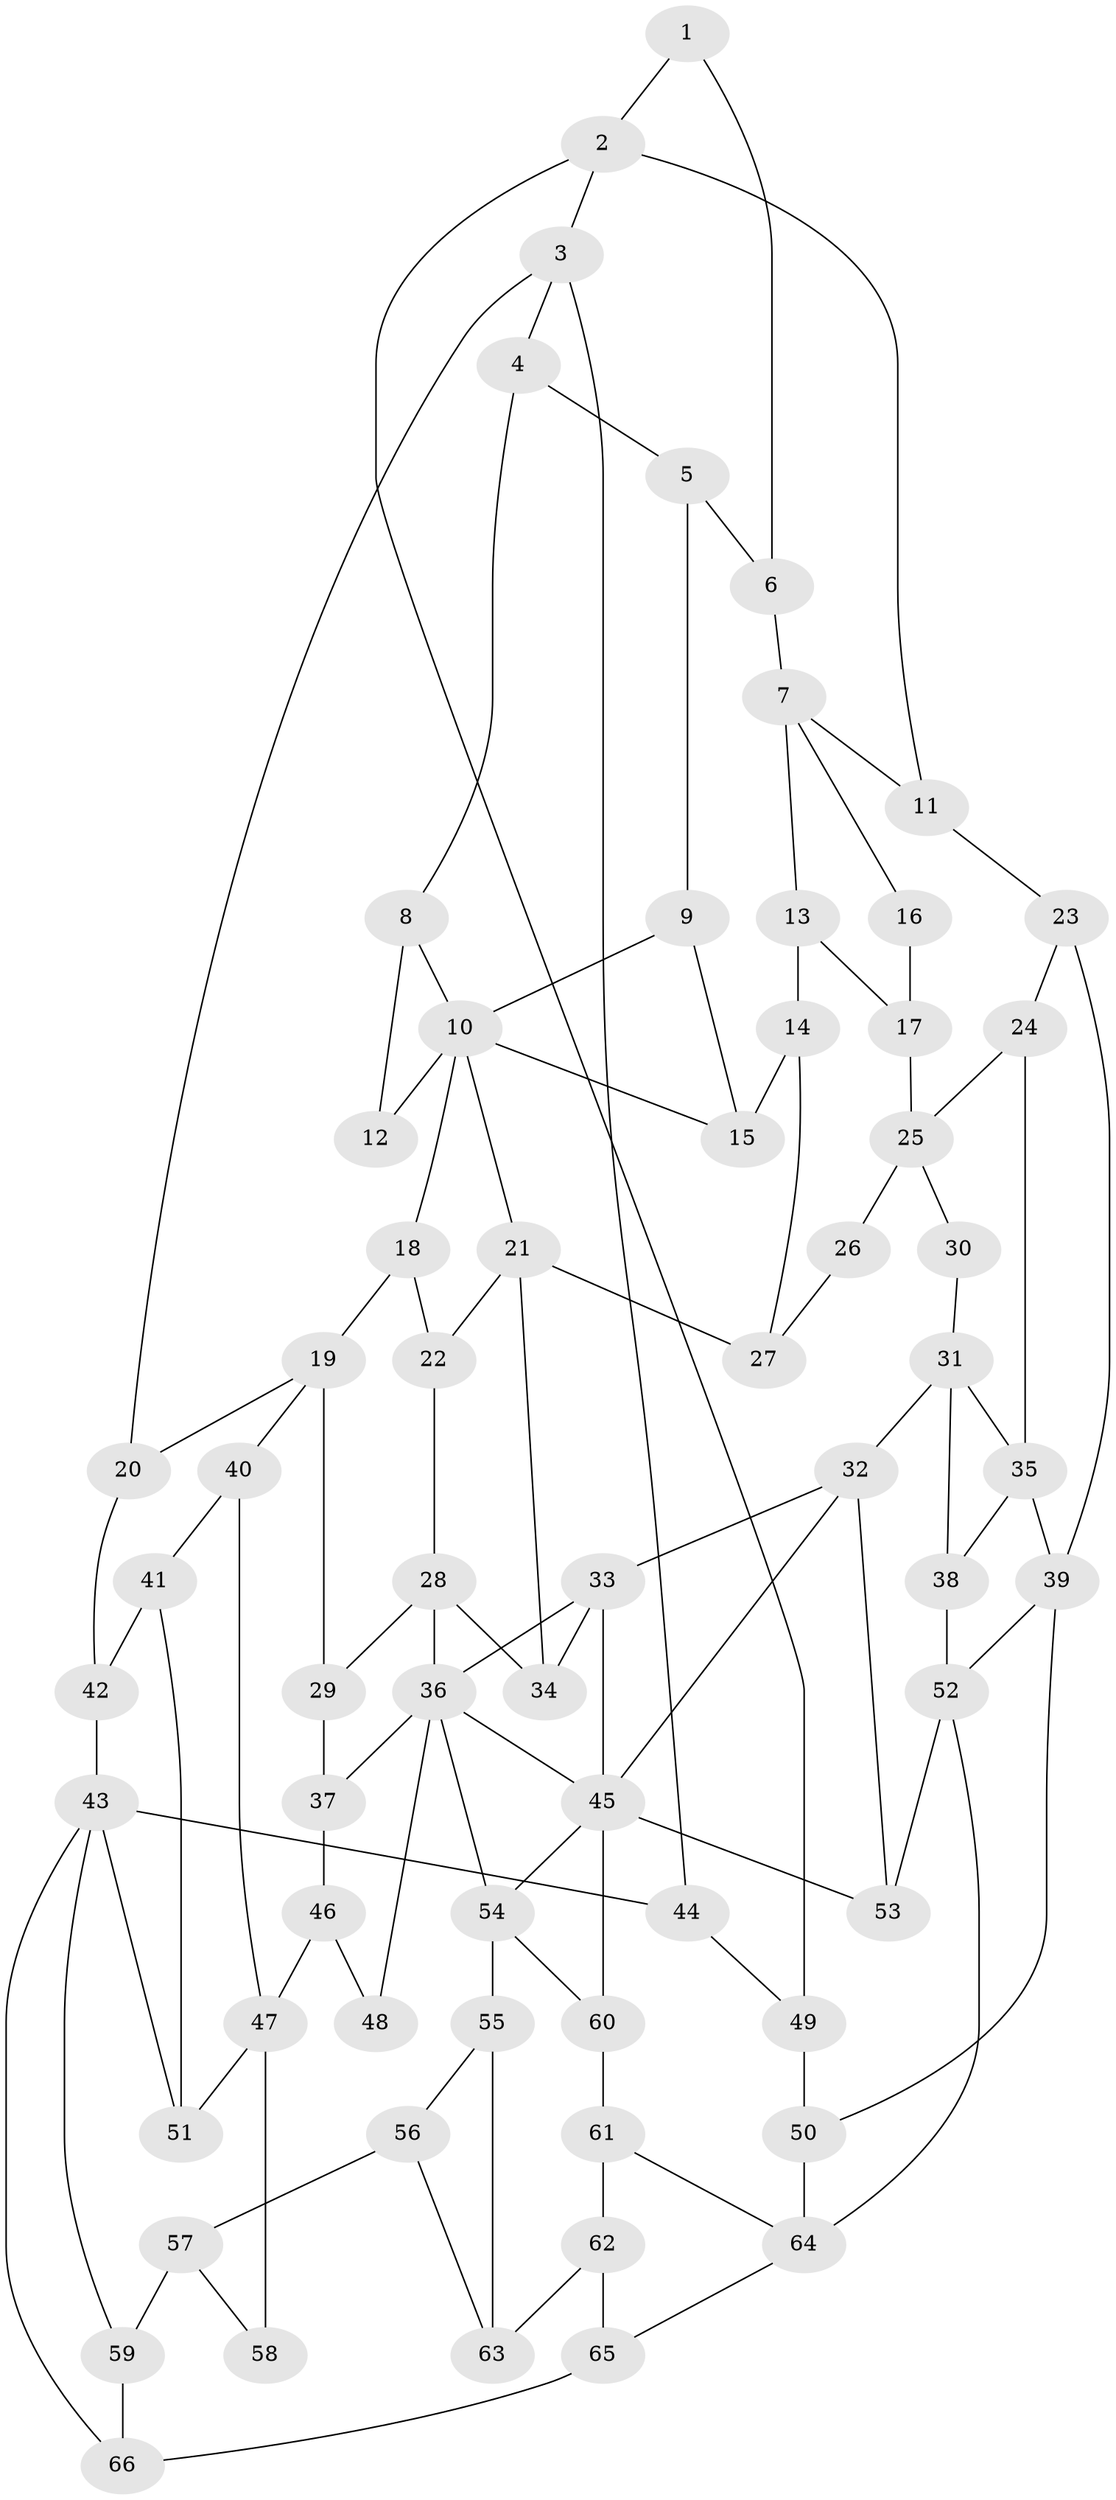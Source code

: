 // original degree distribution, {3: 0.022727272727272728, 6: 0.18181818181818182, 5: 0.6136363636363636, 4: 0.18181818181818182}
// Generated by graph-tools (version 1.1) at 2025/38/03/09/25 02:38:43]
// undirected, 66 vertices, 109 edges
graph export_dot {
graph [start="1"]
  node [color=gray90,style=filled];
  1;
  2;
  3;
  4;
  5;
  6;
  7;
  8;
  9;
  10;
  11;
  12;
  13;
  14;
  15;
  16;
  17;
  18;
  19;
  20;
  21;
  22;
  23;
  24;
  25;
  26;
  27;
  28;
  29;
  30;
  31;
  32;
  33;
  34;
  35;
  36;
  37;
  38;
  39;
  40;
  41;
  42;
  43;
  44;
  45;
  46;
  47;
  48;
  49;
  50;
  51;
  52;
  53;
  54;
  55;
  56;
  57;
  58;
  59;
  60;
  61;
  62;
  63;
  64;
  65;
  66;
  1 -- 2 [weight=1.0];
  1 -- 6 [weight=1.0];
  2 -- 3 [weight=1.0];
  2 -- 11 [weight=1.0];
  2 -- 49 [weight=1.0];
  3 -- 4 [weight=1.0];
  3 -- 20 [weight=1.0];
  3 -- 44 [weight=1.0];
  4 -- 5 [weight=1.0];
  4 -- 8 [weight=1.0];
  5 -- 6 [weight=2.0];
  5 -- 9 [weight=1.0];
  6 -- 7 [weight=2.0];
  7 -- 11 [weight=1.0];
  7 -- 13 [weight=1.0];
  7 -- 16 [weight=1.0];
  8 -- 10 [weight=1.0];
  8 -- 12 [weight=2.0];
  9 -- 10 [weight=1.0];
  9 -- 15 [weight=1.0];
  10 -- 12 [weight=1.0];
  10 -- 15 [weight=1.0];
  10 -- 18 [weight=1.0];
  10 -- 21 [weight=1.0];
  11 -- 23 [weight=1.0];
  13 -- 14 [weight=1.0];
  13 -- 17 [weight=1.0];
  14 -- 15 [weight=1.0];
  14 -- 27 [weight=1.0];
  16 -- 17 [weight=2.0];
  17 -- 25 [weight=2.0];
  18 -- 19 [weight=1.0];
  18 -- 22 [weight=1.0];
  19 -- 20 [weight=1.0];
  19 -- 29 [weight=1.0];
  19 -- 40 [weight=1.0];
  20 -- 42 [weight=1.0];
  21 -- 22 [weight=1.0];
  21 -- 27 [weight=1.0];
  21 -- 34 [weight=2.0];
  22 -- 28 [weight=1.0];
  23 -- 24 [weight=1.0];
  23 -- 39 [weight=2.0];
  24 -- 25 [weight=1.0];
  24 -- 35 [weight=1.0];
  25 -- 26 [weight=2.0];
  25 -- 30 [weight=1.0];
  26 -- 27 [weight=1.0];
  28 -- 29 [weight=1.0];
  28 -- 34 [weight=2.0];
  28 -- 36 [weight=1.0];
  29 -- 37 [weight=1.0];
  30 -- 31 [weight=2.0];
  31 -- 32 [weight=2.0];
  31 -- 35 [weight=1.0];
  31 -- 38 [weight=1.0];
  32 -- 33 [weight=1.0];
  32 -- 45 [weight=1.0];
  32 -- 53 [weight=1.0];
  33 -- 34 [weight=2.0];
  33 -- 36 [weight=1.0];
  33 -- 45 [weight=1.0];
  35 -- 38 [weight=1.0];
  35 -- 39 [weight=1.0];
  36 -- 37 [weight=1.0];
  36 -- 45 [weight=1.0];
  36 -- 48 [weight=1.0];
  36 -- 54 [weight=1.0];
  37 -- 46 [weight=1.0];
  38 -- 52 [weight=2.0];
  39 -- 50 [weight=2.0];
  39 -- 52 [weight=1.0];
  40 -- 41 [weight=1.0];
  40 -- 47 [weight=1.0];
  41 -- 42 [weight=1.0];
  41 -- 51 [weight=1.0];
  42 -- 43 [weight=1.0];
  43 -- 44 [weight=2.0];
  43 -- 51 [weight=1.0];
  43 -- 59 [weight=1.0];
  43 -- 66 [weight=1.0];
  44 -- 49 [weight=1.0];
  45 -- 53 [weight=1.0];
  45 -- 54 [weight=1.0];
  45 -- 60 [weight=1.0];
  46 -- 47 [weight=2.0];
  46 -- 48 [weight=2.0];
  47 -- 51 [weight=1.0];
  47 -- 58 [weight=2.0];
  49 -- 50 [weight=2.0];
  50 -- 64 [weight=2.0];
  52 -- 53 [weight=1.0];
  52 -- 64 [weight=1.0];
  54 -- 55 [weight=2.0];
  54 -- 60 [weight=1.0];
  55 -- 56 [weight=1.0];
  55 -- 63 [weight=1.0];
  56 -- 57 [weight=1.0];
  56 -- 63 [weight=1.0];
  57 -- 58 [weight=1.0];
  57 -- 59 [weight=1.0];
  59 -- 66 [weight=1.0];
  60 -- 61 [weight=1.0];
  61 -- 62 [weight=1.0];
  61 -- 64 [weight=1.0];
  62 -- 63 [weight=1.0];
  62 -- 65 [weight=1.0];
  64 -- 65 [weight=1.0];
  65 -- 66 [weight=1.0];
}
